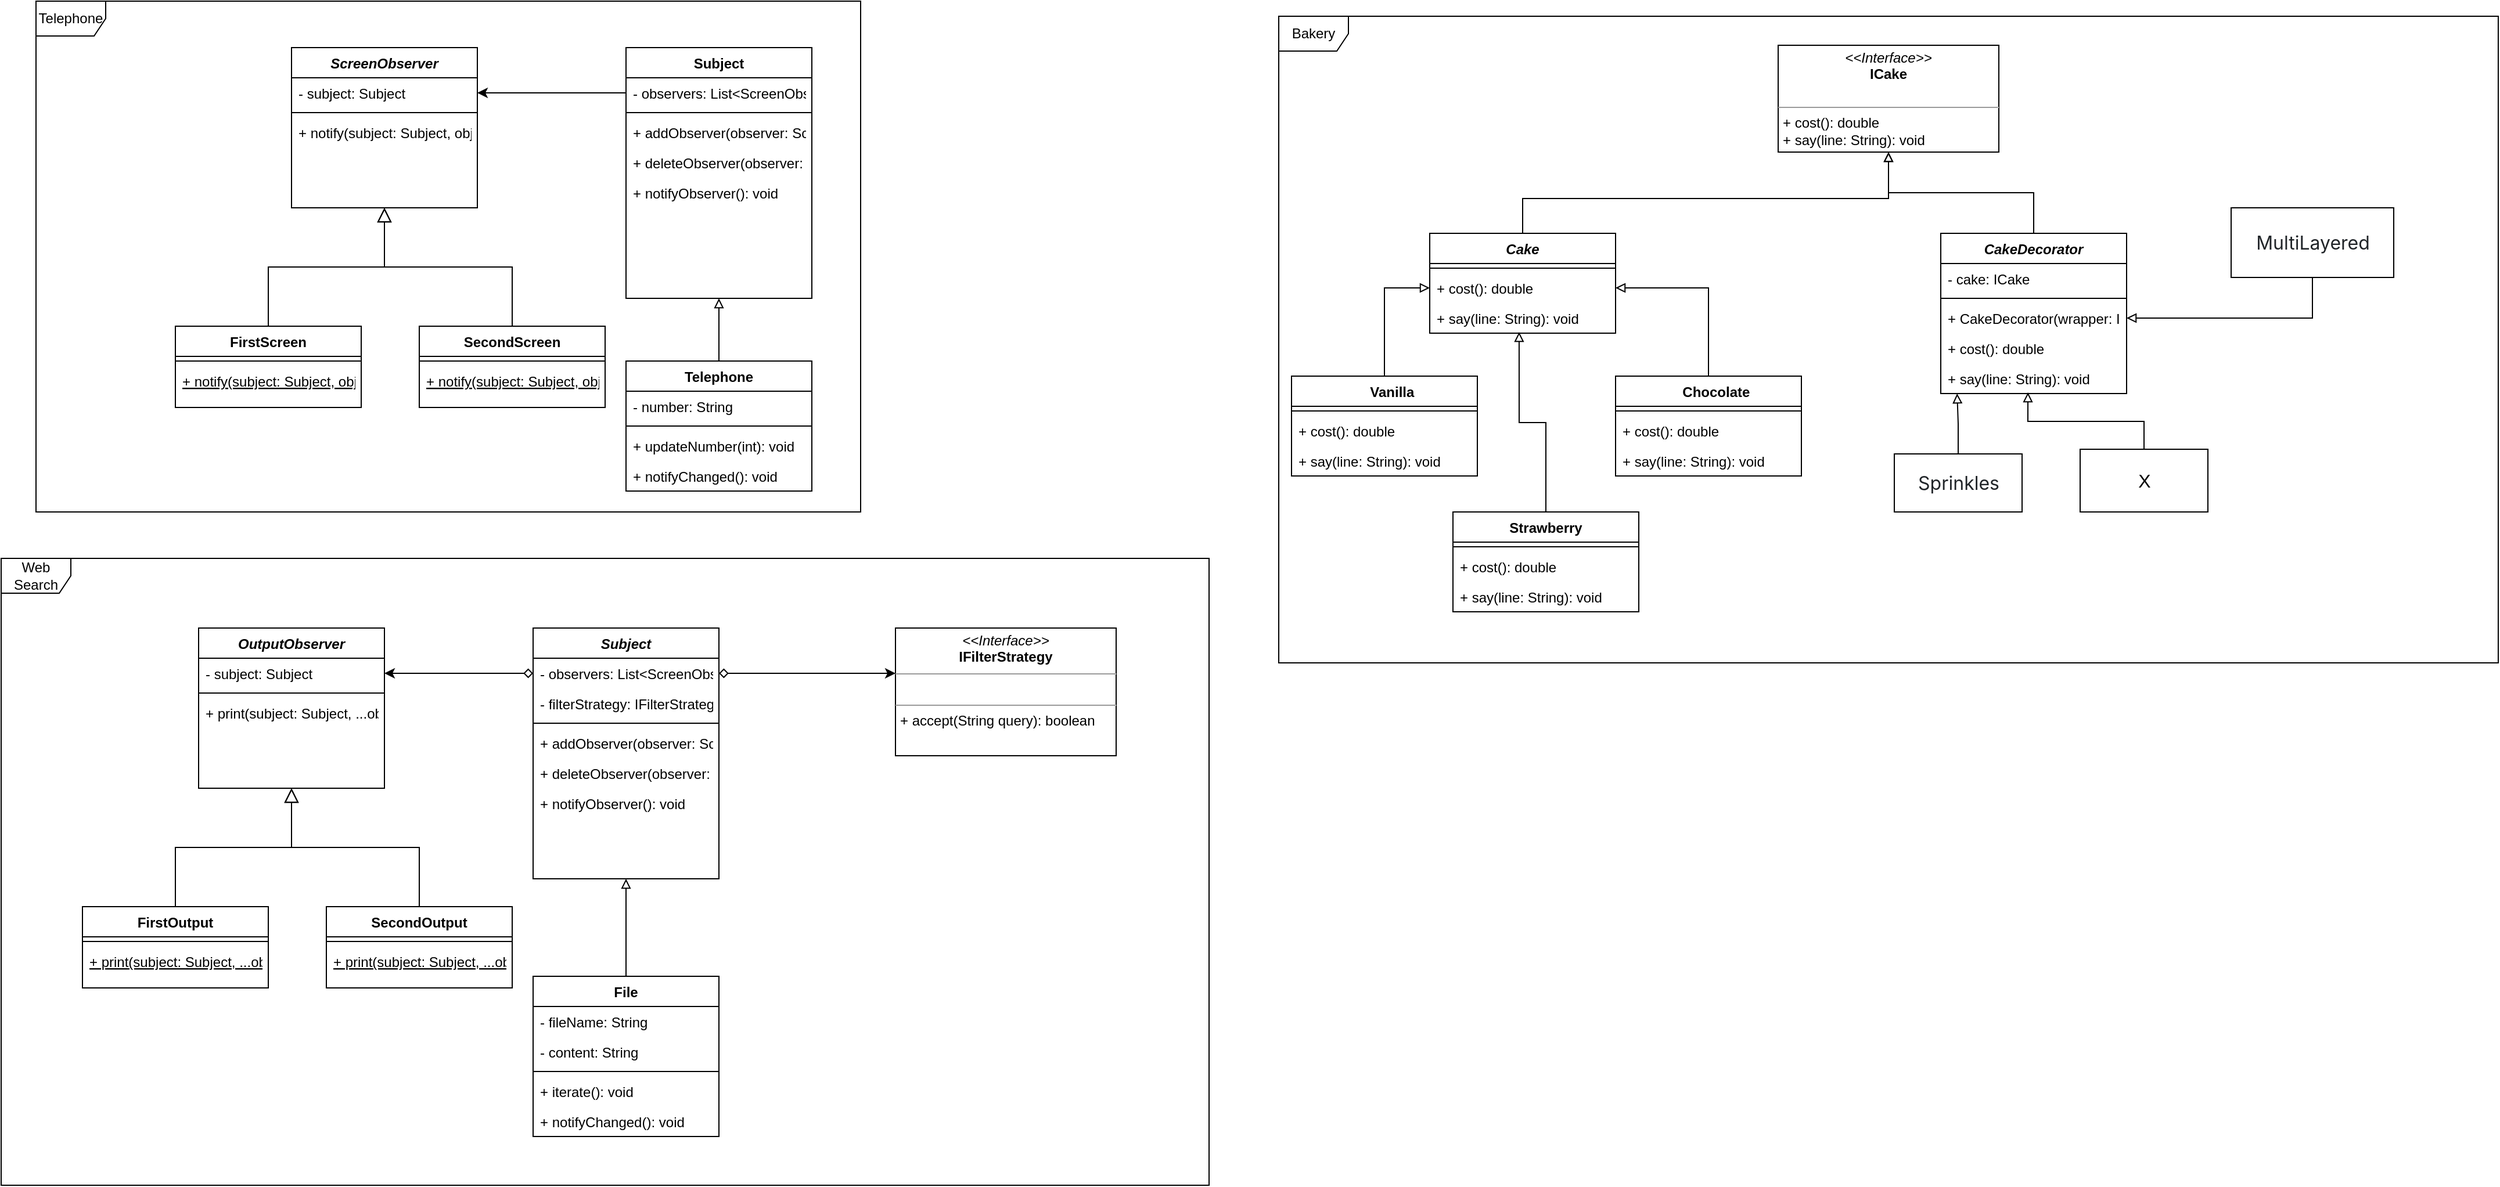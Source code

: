 <mxfile version="20.8.1" type="device"><diagram id="C5RBs43oDa-KdzZeNtuy" name="Page-1"><mxGraphModel dx="2261" dy="739" grid="1" gridSize="10" guides="1" tooltips="1" connect="1" arrows="1" fold="1" page="1" pageScale="1" pageWidth="827" pageHeight="1169" math="0" shadow="0"><root><mxCell id="WIyWlLk6GJQsqaUBKTNV-0"/><mxCell id="WIyWlLk6GJQsqaUBKTNV-1" parent="WIyWlLk6GJQsqaUBKTNV-0"/><mxCell id="zkfFHV4jXpPFQw0GAbJ--0" value="ScreenObserver" style="swimlane;fontStyle=3;align=center;verticalAlign=top;childLayout=stackLayout;horizontal=1;startSize=26;horizontalStack=0;resizeParent=1;resizeLast=0;collapsible=1;marginBottom=0;rounded=0;shadow=0;strokeWidth=1;" parent="WIyWlLk6GJQsqaUBKTNV-1" vertex="1"><mxGeometry x="220" y="120" width="160" height="138" as="geometry"><mxRectangle x="230" y="140" width="160" height="26" as="alternateBounds"/></mxGeometry></mxCell><mxCell id="zkfFHV4jXpPFQw0GAbJ--1" value="- subject: Subject" style="text;align=left;verticalAlign=top;spacingLeft=4;spacingRight=4;overflow=hidden;rotatable=0;points=[[0,0.5],[1,0.5]];portConstraint=eastwest;" parent="zkfFHV4jXpPFQw0GAbJ--0" vertex="1"><mxGeometry y="26" width="160" height="26" as="geometry"/></mxCell><mxCell id="zkfFHV4jXpPFQw0GAbJ--4" value="" style="line;html=1;strokeWidth=1;align=left;verticalAlign=middle;spacingTop=-1;spacingLeft=3;spacingRight=3;rotatable=0;labelPosition=right;points=[];portConstraint=eastwest;" parent="zkfFHV4jXpPFQw0GAbJ--0" vertex="1"><mxGeometry y="52" width="160" height="8" as="geometry"/></mxCell><mxCell id="zkfFHV4jXpPFQw0GAbJ--5" value="+ notify(subject: Subject, object Object): void" style="text;align=left;verticalAlign=top;spacingLeft=4;spacingRight=4;overflow=hidden;rotatable=0;points=[[0,0.5],[1,0.5]];portConstraint=eastwest;" parent="zkfFHV4jXpPFQw0GAbJ--0" vertex="1"><mxGeometry y="60" width="160" height="26" as="geometry"/></mxCell><mxCell id="zkfFHV4jXpPFQw0GAbJ--6" value="FirstScreen" style="swimlane;fontStyle=1;align=center;verticalAlign=top;childLayout=stackLayout;horizontal=1;startSize=26;horizontalStack=0;resizeParent=1;resizeLast=0;collapsible=1;marginBottom=0;rounded=0;shadow=0;strokeWidth=1;" parent="WIyWlLk6GJQsqaUBKTNV-1" vertex="1"><mxGeometry x="120" y="360" width="160" height="70" as="geometry"><mxRectangle x="130" y="380" width="160" height="26" as="alternateBounds"/></mxGeometry></mxCell><mxCell id="zkfFHV4jXpPFQw0GAbJ--9" value="" style="line;html=1;strokeWidth=1;align=left;verticalAlign=middle;spacingTop=-1;spacingLeft=3;spacingRight=3;rotatable=0;labelPosition=right;points=[];portConstraint=eastwest;" parent="zkfFHV4jXpPFQw0GAbJ--6" vertex="1"><mxGeometry y="26" width="160" height="8" as="geometry"/></mxCell><mxCell id="zkfFHV4jXpPFQw0GAbJ--10" value="+ notify(subject: Subject, object Object) : void" style="text;align=left;verticalAlign=top;spacingLeft=4;spacingRight=4;overflow=hidden;rotatable=0;points=[[0,0.5],[1,0.5]];portConstraint=eastwest;fontStyle=4" parent="zkfFHV4jXpPFQw0GAbJ--6" vertex="1"><mxGeometry y="34" width="160" height="26" as="geometry"/></mxCell><mxCell id="zkfFHV4jXpPFQw0GAbJ--12" value="" style="endArrow=block;endSize=10;endFill=0;shadow=0;strokeWidth=1;rounded=0;edgeStyle=elbowEdgeStyle;elbow=vertical;" parent="WIyWlLk6GJQsqaUBKTNV-1" source="zkfFHV4jXpPFQw0GAbJ--6" target="zkfFHV4jXpPFQw0GAbJ--0" edge="1"><mxGeometry width="160" relative="1" as="geometry"><mxPoint x="200" y="203" as="sourcePoint"/><mxPoint x="200" y="203" as="targetPoint"/></mxGeometry></mxCell><mxCell id="zkfFHV4jXpPFQw0GAbJ--13" value="SecondScreen" style="swimlane;fontStyle=1;align=center;verticalAlign=top;childLayout=stackLayout;horizontal=1;startSize=26;horizontalStack=0;resizeParent=1;resizeLast=0;collapsible=1;marginBottom=0;rounded=0;shadow=0;strokeWidth=1;" parent="WIyWlLk6GJQsqaUBKTNV-1" vertex="1"><mxGeometry x="330" y="360" width="160" height="70" as="geometry"><mxRectangle x="340" y="380" width="170" height="26" as="alternateBounds"/></mxGeometry></mxCell><mxCell id="zkfFHV4jXpPFQw0GAbJ--15" value="" style="line;html=1;strokeWidth=1;align=left;verticalAlign=middle;spacingTop=-1;spacingLeft=3;spacingRight=3;rotatable=0;labelPosition=right;points=[];portConstraint=eastwest;" parent="zkfFHV4jXpPFQw0GAbJ--13" vertex="1"><mxGeometry y="26" width="160" height="8" as="geometry"/></mxCell><mxCell id="MQJNGhrvMkwI2v2TMnUQ-4" value="+ notify(subject: Subject, object Object): void" style="text;align=left;verticalAlign=top;spacingLeft=4;spacingRight=4;overflow=hidden;rotatable=0;points=[[0,0.5],[1,0.5]];portConstraint=eastwest;fontStyle=4" parent="zkfFHV4jXpPFQw0GAbJ--13" vertex="1"><mxGeometry y="34" width="160" height="26" as="geometry"/></mxCell><mxCell id="zkfFHV4jXpPFQw0GAbJ--16" value="" style="endArrow=block;endSize=10;endFill=0;shadow=0;strokeWidth=1;rounded=0;edgeStyle=elbowEdgeStyle;elbow=vertical;" parent="WIyWlLk6GJQsqaUBKTNV-1" source="zkfFHV4jXpPFQw0GAbJ--13" target="zkfFHV4jXpPFQw0GAbJ--0" edge="1"><mxGeometry width="160" relative="1" as="geometry"><mxPoint x="210" y="373" as="sourcePoint"/><mxPoint x="310" y="271" as="targetPoint"/></mxGeometry></mxCell><mxCell id="zkfFHV4jXpPFQw0GAbJ--17" value="Subject" style="swimlane;fontStyle=1;align=center;verticalAlign=top;childLayout=stackLayout;horizontal=1;startSize=26;horizontalStack=0;resizeParent=1;resizeLast=0;collapsible=1;marginBottom=0;rounded=0;shadow=0;strokeWidth=1;" parent="WIyWlLk6GJQsqaUBKTNV-1" vertex="1"><mxGeometry x="508" y="120" width="160" height="216" as="geometry"><mxRectangle x="550" y="140" width="160" height="26" as="alternateBounds"/></mxGeometry></mxCell><mxCell id="zkfFHV4jXpPFQw0GAbJ--18" value="- observers: List&lt;ScreenObserver&gt;" style="text;align=left;verticalAlign=top;spacingLeft=4;spacingRight=4;overflow=hidden;rotatable=0;points=[[0,0.5],[1,0.5]];portConstraint=eastwest;" parent="zkfFHV4jXpPFQw0GAbJ--17" vertex="1"><mxGeometry y="26" width="160" height="26" as="geometry"/></mxCell><mxCell id="zkfFHV4jXpPFQw0GAbJ--23" value="" style="line;html=1;strokeWidth=1;align=left;verticalAlign=middle;spacingTop=-1;spacingLeft=3;spacingRight=3;rotatable=0;labelPosition=right;points=[];portConstraint=eastwest;" parent="zkfFHV4jXpPFQw0GAbJ--17" vertex="1"><mxGeometry y="52" width="160" height="8" as="geometry"/></mxCell><mxCell id="zkfFHV4jXpPFQw0GAbJ--24" value="+ addObserver(observer: ScreenObserver):  void" style="text;align=left;verticalAlign=top;spacingLeft=4;spacingRight=4;overflow=hidden;rotatable=0;points=[[0,0.5],[1,0.5]];portConstraint=eastwest;" parent="zkfFHV4jXpPFQw0GAbJ--17" vertex="1"><mxGeometry y="60" width="160" height="26" as="geometry"/></mxCell><mxCell id="zkfFHV4jXpPFQw0GAbJ--25" value="+ deleteObserver(observer: ScreenObserver):  void" style="text;align=left;verticalAlign=top;spacingLeft=4;spacingRight=4;overflow=hidden;rotatable=0;points=[[0,0.5],[1,0.5]];portConstraint=eastwest;" parent="zkfFHV4jXpPFQw0GAbJ--17" vertex="1"><mxGeometry y="86" width="160" height="26" as="geometry"/></mxCell><mxCell id="MQJNGhrvMkwI2v2TMnUQ-5" value="+ notifyObserver(): void" style="text;align=left;verticalAlign=top;spacingLeft=4;spacingRight=4;overflow=hidden;rotatable=0;points=[[0,0.5],[1,0.5]];portConstraint=eastwest;" parent="zkfFHV4jXpPFQw0GAbJ--17" vertex="1"><mxGeometry y="112" width="160" height="26" as="geometry"/></mxCell><mxCell id="MQJNGhrvMkwI2v2TMnUQ-7" style="edgeStyle=orthogonalEdgeStyle;rounded=0;orthogonalLoop=1;jettySize=auto;html=1;entryX=1;entryY=0.5;entryDx=0;entryDy=0;" parent="WIyWlLk6GJQsqaUBKTNV-1" source="zkfFHV4jXpPFQw0GAbJ--18" target="zkfFHV4jXpPFQw0GAbJ--1" edge="1"><mxGeometry relative="1" as="geometry"/></mxCell><mxCell id="MQJNGhrvMkwI2v2TMnUQ-145" style="edgeStyle=orthogonalEdgeStyle;rounded=0;orthogonalLoop=1;jettySize=auto;html=1;entryX=0.5;entryY=1;entryDx=0;entryDy=0;endArrow=block;endFill=0;" parent="WIyWlLk6GJQsqaUBKTNV-1" source="MQJNGhrvMkwI2v2TMnUQ-27" target="zkfFHV4jXpPFQw0GAbJ--17" edge="1"><mxGeometry relative="1" as="geometry"/></mxCell><mxCell id="MQJNGhrvMkwI2v2TMnUQ-27" value="Telephone" style="swimlane;fontStyle=1;align=center;verticalAlign=top;childLayout=stackLayout;horizontal=1;startSize=26;horizontalStack=0;resizeParent=1;resizeParentMax=0;resizeLast=0;collapsible=1;marginBottom=0;" parent="WIyWlLk6GJQsqaUBKTNV-1" vertex="1"><mxGeometry x="508" y="390" width="160" height="112" as="geometry"/></mxCell><mxCell id="MQJNGhrvMkwI2v2TMnUQ-28" value="- number: String" style="text;strokeColor=none;fillColor=none;align=left;verticalAlign=top;spacingLeft=4;spacingRight=4;overflow=hidden;rotatable=0;points=[[0,0.5],[1,0.5]];portConstraint=eastwest;" parent="MQJNGhrvMkwI2v2TMnUQ-27" vertex="1"><mxGeometry y="26" width="160" height="26" as="geometry"/></mxCell><mxCell id="MQJNGhrvMkwI2v2TMnUQ-29" value="" style="line;strokeWidth=1;fillColor=none;align=left;verticalAlign=middle;spacingTop=-1;spacingLeft=3;spacingRight=3;rotatable=0;labelPosition=right;points=[];portConstraint=eastwest;strokeColor=inherit;" parent="MQJNGhrvMkwI2v2TMnUQ-27" vertex="1"><mxGeometry y="52" width="160" height="8" as="geometry"/></mxCell><mxCell id="MQJNGhrvMkwI2v2TMnUQ-30" value="+ updateNumber(int): void" style="text;strokeColor=none;fillColor=none;align=left;verticalAlign=top;spacingLeft=4;spacingRight=4;overflow=hidden;rotatable=0;points=[[0,0.5],[1,0.5]];portConstraint=eastwest;" parent="MQJNGhrvMkwI2v2TMnUQ-27" vertex="1"><mxGeometry y="60" width="160" height="26" as="geometry"/></mxCell><mxCell id="MQJNGhrvMkwI2v2TMnUQ-31" value="+ notifyChanged(): void" style="text;strokeColor=none;fillColor=none;align=left;verticalAlign=top;spacingLeft=4;spacingRight=4;overflow=hidden;rotatable=0;points=[[0,0.5],[1,0.5]];portConstraint=eastwest;" parent="MQJNGhrvMkwI2v2TMnUQ-27" vertex="1"><mxGeometry y="86" width="160" height="26" as="geometry"/></mxCell><mxCell id="MQJNGhrvMkwI2v2TMnUQ-33" value="Telephone" style="shape=umlFrame;whiteSpace=wrap;html=1;" parent="WIyWlLk6GJQsqaUBKTNV-1" vertex="1"><mxGeometry y="80" width="710" height="440" as="geometry"/></mxCell><mxCell id="MQJNGhrvMkwI2v2TMnUQ-34" value="Web Search" style="shape=umlFrame;whiteSpace=wrap;html=1;" parent="WIyWlLk6GJQsqaUBKTNV-1" vertex="1"><mxGeometry x="-30" y="560" width="1040" height="540" as="geometry"/></mxCell><mxCell id="MQJNGhrvMkwI2v2TMnUQ-35" value="&lt;p style=&quot;margin:0px;margin-top:4px;text-align:center;&quot;&gt;&lt;i&gt;&amp;lt;&amp;lt;Interface&amp;gt;&amp;gt;&lt;/i&gt;&lt;br&gt;&lt;b&gt;IFilterStrategy&lt;/b&gt;&lt;/p&gt;&lt;hr size=&quot;1&quot;&gt;&lt;p style=&quot;margin:0px;margin-left:4px;&quot;&gt;&lt;br&gt;&lt;/p&gt;&lt;hr size=&quot;1&quot;&gt;&lt;p style=&quot;margin:0px;margin-left:4px;&quot;&gt;+ accept(String query): boolean&lt;br&gt;&lt;/p&gt;" style="verticalAlign=top;align=left;overflow=fill;fontSize=12;fontFamily=Helvetica;html=1;" parent="WIyWlLk6GJQsqaUBKTNV-1" vertex="1"><mxGeometry x="740" y="620" width="190" height="110" as="geometry"/></mxCell><mxCell id="MQJNGhrvMkwI2v2TMnUQ-121" value="OutputObserver" style="swimlane;fontStyle=3;align=center;verticalAlign=top;childLayout=stackLayout;horizontal=1;startSize=26;horizontalStack=0;resizeParent=1;resizeLast=0;collapsible=1;marginBottom=0;rounded=0;shadow=0;strokeWidth=1;" parent="WIyWlLk6GJQsqaUBKTNV-1" vertex="1"><mxGeometry x="140" y="620" width="160" height="138" as="geometry"><mxRectangle x="230" y="140" width="160" height="26" as="alternateBounds"/></mxGeometry></mxCell><mxCell id="MQJNGhrvMkwI2v2TMnUQ-122" value="- subject: Subject" style="text;align=left;verticalAlign=top;spacingLeft=4;spacingRight=4;overflow=hidden;rotatable=0;points=[[0,0.5],[1,0.5]];portConstraint=eastwest;" parent="MQJNGhrvMkwI2v2TMnUQ-121" vertex="1"><mxGeometry y="26" width="160" height="26" as="geometry"/></mxCell><mxCell id="MQJNGhrvMkwI2v2TMnUQ-123" value="" style="line;html=1;strokeWidth=1;align=left;verticalAlign=middle;spacingTop=-1;spacingLeft=3;spacingRight=3;rotatable=0;labelPosition=right;points=[];portConstraint=eastwest;" parent="MQJNGhrvMkwI2v2TMnUQ-121" vertex="1"><mxGeometry y="52" width="160" height="8" as="geometry"/></mxCell><mxCell id="MQJNGhrvMkwI2v2TMnUQ-124" value="+ print(subject: Subject, ...objects Object): void" style="text;align=left;verticalAlign=top;spacingLeft=4;spacingRight=4;overflow=hidden;rotatable=0;points=[[0,0.5],[1,0.5]];portConstraint=eastwest;" parent="MQJNGhrvMkwI2v2TMnUQ-121" vertex="1"><mxGeometry y="60" width="160" height="26" as="geometry"/></mxCell><mxCell id="MQJNGhrvMkwI2v2TMnUQ-125" value="FirstOutput" style="swimlane;fontStyle=1;align=center;verticalAlign=top;childLayout=stackLayout;horizontal=1;startSize=26;horizontalStack=0;resizeParent=1;resizeLast=0;collapsible=1;marginBottom=0;rounded=0;shadow=0;strokeWidth=1;" parent="WIyWlLk6GJQsqaUBKTNV-1" vertex="1"><mxGeometry x="40" y="860" width="160" height="70" as="geometry"><mxRectangle x="130" y="380" width="160" height="26" as="alternateBounds"/></mxGeometry></mxCell><mxCell id="MQJNGhrvMkwI2v2TMnUQ-126" value="" style="line;html=1;strokeWidth=1;align=left;verticalAlign=middle;spacingTop=-1;spacingLeft=3;spacingRight=3;rotatable=0;labelPosition=right;points=[];portConstraint=eastwest;" parent="MQJNGhrvMkwI2v2TMnUQ-125" vertex="1"><mxGeometry y="26" width="160" height="8" as="geometry"/></mxCell><mxCell id="MQJNGhrvMkwI2v2TMnUQ-127" value="+ print(subject: Subject, ...objects Object) : void" style="text;align=left;verticalAlign=top;spacingLeft=4;spacingRight=4;overflow=hidden;rotatable=0;points=[[0,0.5],[1,0.5]];portConstraint=eastwest;fontStyle=4" parent="MQJNGhrvMkwI2v2TMnUQ-125" vertex="1"><mxGeometry y="34" width="160" height="26" as="geometry"/></mxCell><mxCell id="MQJNGhrvMkwI2v2TMnUQ-128" value="" style="endArrow=block;endSize=10;endFill=0;shadow=0;strokeWidth=1;rounded=0;edgeStyle=elbowEdgeStyle;elbow=vertical;" parent="WIyWlLk6GJQsqaUBKTNV-1" source="MQJNGhrvMkwI2v2TMnUQ-125" target="MQJNGhrvMkwI2v2TMnUQ-121" edge="1"><mxGeometry width="160" relative="1" as="geometry"><mxPoint x="120" y="703" as="sourcePoint"/><mxPoint x="120" y="703" as="targetPoint"/></mxGeometry></mxCell><mxCell id="MQJNGhrvMkwI2v2TMnUQ-129" value="SecondOutput" style="swimlane;fontStyle=1;align=center;verticalAlign=top;childLayout=stackLayout;horizontal=1;startSize=26;horizontalStack=0;resizeParent=1;resizeLast=0;collapsible=1;marginBottom=0;rounded=0;shadow=0;strokeWidth=1;" parent="WIyWlLk6GJQsqaUBKTNV-1" vertex="1"><mxGeometry x="250" y="860" width="160" height="70" as="geometry"><mxRectangle x="340" y="380" width="170" height="26" as="alternateBounds"/></mxGeometry></mxCell><mxCell id="MQJNGhrvMkwI2v2TMnUQ-130" value="" style="line;html=1;strokeWidth=1;align=left;verticalAlign=middle;spacingTop=-1;spacingLeft=3;spacingRight=3;rotatable=0;labelPosition=right;points=[];portConstraint=eastwest;" parent="MQJNGhrvMkwI2v2TMnUQ-129" vertex="1"><mxGeometry y="26" width="160" height="8" as="geometry"/></mxCell><mxCell id="MQJNGhrvMkwI2v2TMnUQ-131" value="+ print(subject: Subject, ...objects Object): void" style="text;align=left;verticalAlign=top;spacingLeft=4;spacingRight=4;overflow=hidden;rotatable=0;points=[[0,0.5],[1,0.5]];portConstraint=eastwest;fontStyle=4" parent="MQJNGhrvMkwI2v2TMnUQ-129" vertex="1"><mxGeometry y="34" width="160" height="26" as="geometry"/></mxCell><mxCell id="MQJNGhrvMkwI2v2TMnUQ-132" value="" style="endArrow=block;endSize=10;endFill=0;shadow=0;strokeWidth=1;rounded=0;edgeStyle=elbowEdgeStyle;elbow=vertical;" parent="WIyWlLk6GJQsqaUBKTNV-1" source="MQJNGhrvMkwI2v2TMnUQ-129" target="MQJNGhrvMkwI2v2TMnUQ-121" edge="1"><mxGeometry width="160" relative="1" as="geometry"><mxPoint x="130" y="873" as="sourcePoint"/><mxPoint x="230" y="771" as="targetPoint"/></mxGeometry></mxCell><mxCell id="MQJNGhrvMkwI2v2TMnUQ-133" value="Subject" style="swimlane;fontStyle=3;align=center;verticalAlign=top;childLayout=stackLayout;horizontal=1;startSize=26;horizontalStack=0;resizeParent=1;resizeLast=0;collapsible=1;marginBottom=0;rounded=0;shadow=0;strokeWidth=1;" parent="WIyWlLk6GJQsqaUBKTNV-1" vertex="1"><mxGeometry x="428" y="620" width="160" height="216" as="geometry"><mxRectangle x="550" y="140" width="160" height="26" as="alternateBounds"/></mxGeometry></mxCell><mxCell id="MQJNGhrvMkwI2v2TMnUQ-134" value="- observers: List&lt;ScreenObserver&gt;" style="text;align=left;verticalAlign=top;spacingLeft=4;spacingRight=4;overflow=hidden;rotatable=0;points=[[0,0.5],[1,0.5]];portConstraint=eastwest;" parent="MQJNGhrvMkwI2v2TMnUQ-133" vertex="1"><mxGeometry y="26" width="160" height="26" as="geometry"/></mxCell><mxCell id="KpcyAs9NtwLlJPazk8lE-0" value="- filterStrategy: IFilterStrategy" style="text;align=left;verticalAlign=top;spacingLeft=4;spacingRight=4;overflow=hidden;rotatable=0;points=[[0,0.5],[1,0.5]];portConstraint=eastwest;" vertex="1" parent="MQJNGhrvMkwI2v2TMnUQ-133"><mxGeometry y="52" width="160" height="26" as="geometry"/></mxCell><mxCell id="MQJNGhrvMkwI2v2TMnUQ-135" value="" style="line;html=1;strokeWidth=1;align=left;verticalAlign=middle;spacingTop=-1;spacingLeft=3;spacingRight=3;rotatable=0;labelPosition=right;points=[];portConstraint=eastwest;" parent="MQJNGhrvMkwI2v2TMnUQ-133" vertex="1"><mxGeometry y="78" width="160" height="8" as="geometry"/></mxCell><mxCell id="MQJNGhrvMkwI2v2TMnUQ-136" value="+ addObserver(observer: ScreenObserver):  void" style="text;align=left;verticalAlign=top;spacingLeft=4;spacingRight=4;overflow=hidden;rotatable=0;points=[[0,0.5],[1,0.5]];portConstraint=eastwest;" parent="MQJNGhrvMkwI2v2TMnUQ-133" vertex="1"><mxGeometry y="86" width="160" height="26" as="geometry"/></mxCell><mxCell id="MQJNGhrvMkwI2v2TMnUQ-137" value="+ deleteObserver(observer: ScreenObserver):  void" style="text;align=left;verticalAlign=top;spacingLeft=4;spacingRight=4;overflow=hidden;rotatable=0;points=[[0,0.5],[1,0.5]];portConstraint=eastwest;" parent="MQJNGhrvMkwI2v2TMnUQ-133" vertex="1"><mxGeometry y="112" width="160" height="26" as="geometry"/></mxCell><mxCell id="MQJNGhrvMkwI2v2TMnUQ-138" value="+ notifyObserver(): void" style="text;align=left;verticalAlign=top;spacingLeft=4;spacingRight=4;overflow=hidden;rotatable=0;points=[[0,0.5],[1,0.5]];portConstraint=eastwest;" parent="MQJNGhrvMkwI2v2TMnUQ-133" vertex="1"><mxGeometry y="138" width="160" height="26" as="geometry"/></mxCell><mxCell id="MQJNGhrvMkwI2v2TMnUQ-139" style="edgeStyle=orthogonalEdgeStyle;rounded=0;orthogonalLoop=1;jettySize=auto;html=1;entryX=1;entryY=0.5;entryDx=0;entryDy=0;startArrow=diamond;startFill=0;" parent="WIyWlLk6GJQsqaUBKTNV-1" source="MQJNGhrvMkwI2v2TMnUQ-134" target="MQJNGhrvMkwI2v2TMnUQ-122" edge="1"><mxGeometry relative="1" as="geometry"/></mxCell><mxCell id="MQJNGhrvMkwI2v2TMnUQ-147" style="edgeStyle=orthogonalEdgeStyle;rounded=0;orthogonalLoop=1;jettySize=auto;html=1;entryX=0.5;entryY=1;entryDx=0;entryDy=0;endArrow=block;endFill=0;" parent="WIyWlLk6GJQsqaUBKTNV-1" source="MQJNGhrvMkwI2v2TMnUQ-140" target="MQJNGhrvMkwI2v2TMnUQ-133" edge="1"><mxGeometry relative="1" as="geometry"/></mxCell><mxCell id="MQJNGhrvMkwI2v2TMnUQ-140" value="File" style="swimlane;fontStyle=1;align=center;verticalAlign=top;childLayout=stackLayout;horizontal=1;startSize=26;horizontalStack=0;resizeParent=1;resizeParentMax=0;resizeLast=0;collapsible=1;marginBottom=0;" parent="WIyWlLk6GJQsqaUBKTNV-1" vertex="1"><mxGeometry x="428" y="920" width="160" height="138" as="geometry"/></mxCell><mxCell id="MQJNGhrvMkwI2v2TMnUQ-141" value="- fileName: String&#10;" style="text;strokeColor=none;fillColor=none;align=left;verticalAlign=top;spacingLeft=4;spacingRight=4;overflow=hidden;rotatable=0;points=[[0,0.5],[1,0.5]];portConstraint=eastwest;" parent="MQJNGhrvMkwI2v2TMnUQ-140" vertex="1"><mxGeometry y="26" width="160" height="26" as="geometry"/></mxCell><mxCell id="MQJNGhrvMkwI2v2TMnUQ-148" value="- content: String&#10;" style="text;strokeColor=none;fillColor=none;align=left;verticalAlign=top;spacingLeft=4;spacingRight=4;overflow=hidden;rotatable=0;points=[[0,0.5],[1,0.5]];portConstraint=eastwest;" parent="MQJNGhrvMkwI2v2TMnUQ-140" vertex="1"><mxGeometry y="52" width="160" height="26" as="geometry"/></mxCell><mxCell id="MQJNGhrvMkwI2v2TMnUQ-142" value="" style="line;strokeWidth=1;fillColor=none;align=left;verticalAlign=middle;spacingTop=-1;spacingLeft=3;spacingRight=3;rotatable=0;labelPosition=right;points=[];portConstraint=eastwest;strokeColor=inherit;" parent="MQJNGhrvMkwI2v2TMnUQ-140" vertex="1"><mxGeometry y="78" width="160" height="8" as="geometry"/></mxCell><mxCell id="MQJNGhrvMkwI2v2TMnUQ-143" value="+ iterate(): void" style="text;strokeColor=none;fillColor=none;align=left;verticalAlign=top;spacingLeft=4;spacingRight=4;overflow=hidden;rotatable=0;points=[[0,0.5],[1,0.5]];portConstraint=eastwest;" parent="MQJNGhrvMkwI2v2TMnUQ-140" vertex="1"><mxGeometry y="86" width="160" height="26" as="geometry"/></mxCell><mxCell id="MQJNGhrvMkwI2v2TMnUQ-144" value="+ notifyChanged(): void" style="text;strokeColor=none;fillColor=none;align=left;verticalAlign=top;spacingLeft=4;spacingRight=4;overflow=hidden;rotatable=0;points=[[0,0.5],[1,0.5]];portConstraint=eastwest;" parent="MQJNGhrvMkwI2v2TMnUQ-140" vertex="1"><mxGeometry y="112" width="160" height="26" as="geometry"/></mxCell><mxCell id="KpcyAs9NtwLlJPazk8lE-4" style="edgeStyle=orthogonalEdgeStyle;rounded=0;orthogonalLoop=1;jettySize=auto;html=1;entryX=0;entryY=0.355;entryDx=0;entryDy=0;entryPerimeter=0;startArrow=diamond;startFill=0;" edge="1" parent="WIyWlLk6GJQsqaUBKTNV-1" source="MQJNGhrvMkwI2v2TMnUQ-134" target="MQJNGhrvMkwI2v2TMnUQ-35"><mxGeometry relative="1" as="geometry"/></mxCell><mxCell id="KpcyAs9NtwLlJPazk8lE-5" value="Bakery" style="shape=umlFrame;whiteSpace=wrap;html=1;" vertex="1" parent="WIyWlLk6GJQsqaUBKTNV-1"><mxGeometry x="1070" y="93" width="1050" height="557" as="geometry"/></mxCell><mxCell id="KpcyAs9NtwLlJPazk8lE-6" value="&lt;p style=&quot;margin:0px;margin-top:4px;text-align:center;&quot;&gt;&lt;i&gt;&amp;lt;&amp;lt;Interface&amp;gt;&amp;gt;&lt;/i&gt;&lt;br&gt;&lt;b&gt;ICake&lt;/b&gt;&lt;/p&gt;&lt;p style=&quot;margin:0px;margin-left:4px;&quot;&gt;&lt;br&gt;&lt;/p&gt;&lt;hr size=&quot;1&quot;&gt;&lt;p style=&quot;margin:0px;margin-left:4px;&quot;&gt;+ cost(): double&lt;br&gt;&lt;/p&gt;&lt;p style=&quot;margin:0px;margin-left:4px;&quot;&gt;+ say(line: String): void&lt;/p&gt;" style="verticalAlign=top;align=left;overflow=fill;fontSize=12;fontFamily=Helvetica;html=1;" vertex="1" parent="WIyWlLk6GJQsqaUBKTNV-1"><mxGeometry x="1500" y="118" width="190" height="92" as="geometry"/></mxCell><mxCell id="KpcyAs9NtwLlJPazk8lE-69" style="edgeStyle=orthogonalEdgeStyle;rounded=0;orthogonalLoop=1;jettySize=auto;html=1;entryX=1;entryY=0.5;entryDx=0;entryDy=0;fontSize=16;startArrow=none;startFill=0;endArrow=block;endFill=0;" edge="1" parent="WIyWlLk6GJQsqaUBKTNV-1" source="KpcyAs9NtwLlJPazk8lE-7" target="KpcyAs9NtwLlJPazk8lE-53"><mxGeometry relative="1" as="geometry"/></mxCell><mxCell id="KpcyAs9NtwLlJPazk8lE-7" value="    Chocolate" style="swimlane;fontStyle=1;align=center;verticalAlign=top;childLayout=stackLayout;horizontal=1;startSize=26;horizontalStack=0;resizeParent=1;resizeParentMax=0;resizeLast=0;collapsible=1;marginBottom=0;" vertex="1" parent="WIyWlLk6GJQsqaUBKTNV-1"><mxGeometry x="1360" y="403" width="160" height="86" as="geometry"/></mxCell><mxCell id="KpcyAs9NtwLlJPazk8lE-9" value="" style="line;strokeWidth=1;fillColor=none;align=left;verticalAlign=middle;spacingTop=-1;spacingLeft=3;spacingRight=3;rotatable=0;labelPosition=right;points=[];portConstraint=eastwest;strokeColor=inherit;" vertex="1" parent="KpcyAs9NtwLlJPazk8lE-7"><mxGeometry y="26" width="160" height="8" as="geometry"/></mxCell><mxCell id="KpcyAs9NtwLlJPazk8lE-10" value="+ cost(): double" style="text;strokeColor=none;fillColor=none;align=left;verticalAlign=top;spacingLeft=4;spacingRight=4;overflow=hidden;rotatable=0;points=[[0,0.5],[1,0.5]];portConstraint=eastwest;" vertex="1" parent="KpcyAs9NtwLlJPazk8lE-7"><mxGeometry y="34" width="160" height="26" as="geometry"/></mxCell><mxCell id="KpcyAs9NtwLlJPazk8lE-30" value="+ say(line: String): void" style="text;strokeColor=none;fillColor=none;align=left;verticalAlign=top;spacingLeft=4;spacingRight=4;overflow=hidden;rotatable=0;points=[[0,0.5],[1,0.5]];portConstraint=eastwest;" vertex="1" parent="KpcyAs9NtwLlJPazk8lE-7"><mxGeometry y="60" width="160" height="26" as="geometry"/></mxCell><mxCell id="KpcyAs9NtwLlJPazk8lE-21" style="edgeStyle=orthogonalEdgeStyle;rounded=0;orthogonalLoop=1;jettySize=auto;html=1;exitX=0.5;exitY=0;exitDx=0;exitDy=0;startArrow=none;startFill=0;endArrow=block;endFill=0;" edge="1" parent="WIyWlLk6GJQsqaUBKTNV-1" source="KpcyAs9NtwLlJPazk8lE-11" target="KpcyAs9NtwLlJPazk8lE-6"><mxGeometry relative="1" as="geometry"/></mxCell><mxCell id="KpcyAs9NtwLlJPazk8lE-11" value="CakeDecorator" style="swimlane;fontStyle=3;align=center;verticalAlign=top;childLayout=stackLayout;horizontal=1;startSize=26;horizontalStack=0;resizeParent=1;resizeParentMax=0;resizeLast=0;collapsible=1;marginBottom=0;" vertex="1" parent="WIyWlLk6GJQsqaUBKTNV-1"><mxGeometry x="1640" y="280" width="160" height="138" as="geometry"/></mxCell><mxCell id="KpcyAs9NtwLlJPazk8lE-12" value="- cake: ICake" style="text;strokeColor=none;fillColor=none;align=left;verticalAlign=top;spacingLeft=4;spacingRight=4;overflow=hidden;rotatable=0;points=[[0,0.5],[1,0.5]];portConstraint=eastwest;" vertex="1" parent="KpcyAs9NtwLlJPazk8lE-11"><mxGeometry y="26" width="160" height="26" as="geometry"/></mxCell><mxCell id="KpcyAs9NtwLlJPazk8lE-13" value="" style="line;strokeWidth=1;fillColor=none;align=left;verticalAlign=middle;spacingTop=-1;spacingLeft=3;spacingRight=3;rotatable=0;labelPosition=right;points=[];portConstraint=eastwest;strokeColor=inherit;" vertex="1" parent="KpcyAs9NtwLlJPazk8lE-11"><mxGeometry y="52" width="160" height="8" as="geometry"/></mxCell><mxCell id="KpcyAs9NtwLlJPazk8lE-14" value="+ CakeDecorator(wrapper: ICake)" style="text;strokeColor=none;fillColor=none;align=left;verticalAlign=top;spacingLeft=4;spacingRight=4;overflow=hidden;rotatable=0;points=[[0,0.5],[1,0.5]];portConstraint=eastwest;" vertex="1" parent="KpcyAs9NtwLlJPazk8lE-11"><mxGeometry y="60" width="160" height="26" as="geometry"/></mxCell><mxCell id="KpcyAs9NtwLlJPazk8lE-15" value="+ cost(): double" style="text;strokeColor=none;fillColor=none;align=left;verticalAlign=top;spacingLeft=4;spacingRight=4;overflow=hidden;rotatable=0;points=[[0,0.5],[1,0.5]];portConstraint=eastwest;" vertex="1" parent="KpcyAs9NtwLlJPazk8lE-11"><mxGeometry y="86" width="160" height="26" as="geometry"/></mxCell><mxCell id="KpcyAs9NtwLlJPazk8lE-29" value="+ say(line: String): void" style="text;strokeColor=none;fillColor=none;align=left;verticalAlign=top;spacingLeft=4;spacingRight=4;overflow=hidden;rotatable=0;points=[[0,0.5],[1,0.5]];portConstraint=eastwest;" vertex="1" parent="KpcyAs9NtwLlJPazk8lE-11"><mxGeometry y="112" width="160" height="26" as="geometry"/></mxCell><mxCell id="KpcyAs9NtwLlJPazk8lE-76" style="edgeStyle=orthogonalEdgeStyle;rounded=0;orthogonalLoop=1;jettySize=auto;html=1;fontSize=16;startArrow=none;startFill=0;endArrow=block;endFill=0;" edge="1" parent="WIyWlLk6GJQsqaUBKTNV-1" source="KpcyAs9NtwLlJPazk8lE-22" target="KpcyAs9NtwLlJPazk8lE-14"><mxGeometry relative="1" as="geometry"/></mxCell><mxCell id="KpcyAs9NtwLlJPazk8lE-22" value="&lt;span style=&quot;color: rgb(33, 37, 41); font-family: -apple-system, BlinkMacSystemFont, &amp;quot;Segoe UI&amp;quot;, Roboto, &amp;quot;Helvetica Neue&amp;quot;, Arial, &amp;quot;Noto Sans&amp;quot;, &amp;quot;Liberation Sans&amp;quot;, sans-serif, &amp;quot;Apple Color Emoji&amp;quot;, &amp;quot;Segoe UI Emoji&amp;quot;, &amp;quot;Segoe UI Symbol&amp;quot;, &amp;quot;Noto Color Emoji&amp;quot;; font-size: 16px; text-align: left; background-color: rgb(255, 255, 255);&quot;&gt;MultiLayered&lt;/span&gt;" style="html=1;" vertex="1" parent="WIyWlLk6GJQsqaUBKTNV-1"><mxGeometry x="1890" y="258" width="140" height="60" as="geometry"/></mxCell><mxCell id="KpcyAs9NtwLlJPazk8lE-33" style="edgeStyle=orthogonalEdgeStyle;rounded=0;orthogonalLoop=1;jettySize=auto;html=1;entryX=0.088;entryY=1;entryDx=0;entryDy=0;entryPerimeter=0;fontSize=16;startArrow=none;startFill=0;endArrow=block;endFill=0;" edge="1" parent="WIyWlLk6GJQsqaUBKTNV-1" source="KpcyAs9NtwLlJPazk8lE-23" target="KpcyAs9NtwLlJPazk8lE-29"><mxGeometry relative="1" as="geometry"/></mxCell><mxCell id="KpcyAs9NtwLlJPazk8lE-23" value="&lt;span style=&quot;color: rgb(33, 37, 41); font-family: -apple-system, BlinkMacSystemFont, &amp;quot;Segoe UI&amp;quot;, Roboto, &amp;quot;Helvetica Neue&amp;quot;, Arial, &amp;quot;Noto Sans&amp;quot;, &amp;quot;Liberation Sans&amp;quot;, sans-serif, &amp;quot;Apple Color Emoji&amp;quot;, &amp;quot;Segoe UI Emoji&amp;quot;, &amp;quot;Segoe UI Symbol&amp;quot;, &amp;quot;Noto Color Emoji&amp;quot;; font-size: 16px; text-align: left; background-color: rgb(255, 255, 255);&quot;&gt;Sprinkles&lt;/span&gt;" style="html=1;" vertex="1" parent="WIyWlLk6GJQsqaUBKTNV-1"><mxGeometry x="1600" y="470" width="110" height="50" as="geometry"/></mxCell><mxCell id="KpcyAs9NtwLlJPazk8lE-48" style="edgeStyle=orthogonalEdgeStyle;rounded=0;orthogonalLoop=1;jettySize=auto;html=1;entryX=0.469;entryY=0.962;entryDx=0;entryDy=0;entryPerimeter=0;fontSize=16;startArrow=none;startFill=0;endArrow=block;endFill=0;" edge="1" parent="WIyWlLk6GJQsqaUBKTNV-1" source="KpcyAs9NtwLlJPazk8lE-26" target="KpcyAs9NtwLlJPazk8lE-29"><mxGeometry relative="1" as="geometry"/></mxCell><mxCell id="KpcyAs9NtwLlJPazk8lE-26" value="&lt;span style=&quot;font-size: 16px;&quot;&gt;X&lt;/span&gt;" style="html=1;" vertex="1" parent="WIyWlLk6GJQsqaUBKTNV-1"><mxGeometry x="1760" y="466" width="110" height="54" as="geometry"/></mxCell><mxCell id="KpcyAs9NtwLlJPazk8lE-68" style="edgeStyle=orthogonalEdgeStyle;rounded=0;orthogonalLoop=1;jettySize=auto;html=1;entryX=0;entryY=0.5;entryDx=0;entryDy=0;fontSize=16;startArrow=none;startFill=0;endArrow=block;endFill=0;" edge="1" parent="WIyWlLk6GJQsqaUBKTNV-1" source="KpcyAs9NtwLlJPazk8lE-38" target="KpcyAs9NtwLlJPazk8lE-53"><mxGeometry relative="1" as="geometry"/></mxCell><mxCell id="KpcyAs9NtwLlJPazk8lE-38" value="    Vanilla" style="swimlane;fontStyle=1;align=center;verticalAlign=top;childLayout=stackLayout;horizontal=1;startSize=26;horizontalStack=0;resizeParent=1;resizeParentMax=0;resizeLast=0;collapsible=1;marginBottom=0;" vertex="1" parent="WIyWlLk6GJQsqaUBKTNV-1"><mxGeometry x="1081" y="403" width="160" height="86" as="geometry"/></mxCell><mxCell id="KpcyAs9NtwLlJPazk8lE-39" value="" style="line;strokeWidth=1;fillColor=none;align=left;verticalAlign=middle;spacingTop=-1;spacingLeft=3;spacingRight=3;rotatable=0;labelPosition=right;points=[];portConstraint=eastwest;strokeColor=inherit;" vertex="1" parent="KpcyAs9NtwLlJPazk8lE-38"><mxGeometry y="26" width="160" height="8" as="geometry"/></mxCell><mxCell id="KpcyAs9NtwLlJPazk8lE-40" value="+ cost(): double" style="text;strokeColor=none;fillColor=none;align=left;verticalAlign=top;spacingLeft=4;spacingRight=4;overflow=hidden;rotatable=0;points=[[0,0.5],[1,0.5]];portConstraint=eastwest;" vertex="1" parent="KpcyAs9NtwLlJPazk8lE-38"><mxGeometry y="34" width="160" height="26" as="geometry"/></mxCell><mxCell id="KpcyAs9NtwLlJPazk8lE-41" value="+ say(line: String): void" style="text;strokeColor=none;fillColor=none;align=left;verticalAlign=top;spacingLeft=4;spacingRight=4;overflow=hidden;rotatable=0;points=[[0,0.5],[1,0.5]];portConstraint=eastwest;" vertex="1" parent="KpcyAs9NtwLlJPazk8lE-38"><mxGeometry y="60" width="160" height="26" as="geometry"/></mxCell><mxCell id="KpcyAs9NtwLlJPazk8lE-70" style="edgeStyle=orthogonalEdgeStyle;rounded=0;orthogonalLoop=1;jettySize=auto;html=1;entryX=0.5;entryY=1;entryDx=0;entryDy=0;fontSize=16;startArrow=none;startFill=0;endArrow=block;endFill=0;" edge="1" parent="WIyWlLk6GJQsqaUBKTNV-1" source="KpcyAs9NtwLlJPazk8lE-49" target="KpcyAs9NtwLlJPazk8lE-6"><mxGeometry relative="1" as="geometry"><Array as="points"><mxPoint x="1280" y="250"/><mxPoint x="1595" y="250"/></Array></mxGeometry></mxCell><mxCell id="KpcyAs9NtwLlJPazk8lE-49" value="Cake" style="swimlane;fontStyle=3;align=center;verticalAlign=top;childLayout=stackLayout;horizontal=1;startSize=26;horizontalStack=0;resizeParent=1;resizeParentMax=0;resizeLast=0;collapsible=1;marginBottom=0;" vertex="1" parent="WIyWlLk6GJQsqaUBKTNV-1"><mxGeometry x="1200" y="280" width="160" height="86" as="geometry"/></mxCell><mxCell id="KpcyAs9NtwLlJPazk8lE-51" value="" style="line;strokeWidth=1;fillColor=none;align=left;verticalAlign=middle;spacingTop=-1;spacingLeft=3;spacingRight=3;rotatable=0;labelPosition=right;points=[];portConstraint=eastwest;strokeColor=inherit;" vertex="1" parent="KpcyAs9NtwLlJPazk8lE-49"><mxGeometry y="26" width="160" height="8" as="geometry"/></mxCell><mxCell id="KpcyAs9NtwLlJPazk8lE-53" value="+ cost(): double" style="text;strokeColor=none;fillColor=none;align=left;verticalAlign=top;spacingLeft=4;spacingRight=4;overflow=hidden;rotatable=0;points=[[0,0.5],[1,0.5]];portConstraint=eastwest;" vertex="1" parent="KpcyAs9NtwLlJPazk8lE-49"><mxGeometry y="34" width="160" height="26" as="geometry"/></mxCell><mxCell id="KpcyAs9NtwLlJPazk8lE-54" value="+ say(line: String): void" style="text;strokeColor=none;fillColor=none;align=left;verticalAlign=top;spacingLeft=4;spacingRight=4;overflow=hidden;rotatable=0;points=[[0,0.5],[1,0.5]];portConstraint=eastwest;" vertex="1" parent="KpcyAs9NtwLlJPazk8lE-49"><mxGeometry y="60" width="160" height="26" as="geometry"/></mxCell><mxCell id="KpcyAs9NtwLlJPazk8lE-75" style="edgeStyle=orthogonalEdgeStyle;rounded=0;orthogonalLoop=1;jettySize=auto;html=1;entryX=0.481;entryY=0.962;entryDx=0;entryDy=0;entryPerimeter=0;fontSize=16;startArrow=none;startFill=0;endArrow=block;endFill=0;" edge="1" parent="WIyWlLk6GJQsqaUBKTNV-1" source="KpcyAs9NtwLlJPazk8lE-71" target="KpcyAs9NtwLlJPazk8lE-54"><mxGeometry relative="1" as="geometry"/></mxCell><mxCell id="KpcyAs9NtwLlJPazk8lE-71" value="Strawberry" style="swimlane;fontStyle=1;align=center;verticalAlign=top;childLayout=stackLayout;horizontal=1;startSize=26;horizontalStack=0;resizeParent=1;resizeParentMax=0;resizeLast=0;collapsible=1;marginBottom=0;" vertex="1" parent="WIyWlLk6GJQsqaUBKTNV-1"><mxGeometry x="1220" y="520" width="160" height="86" as="geometry"/></mxCell><mxCell id="KpcyAs9NtwLlJPazk8lE-72" value="" style="line;strokeWidth=1;fillColor=none;align=left;verticalAlign=middle;spacingTop=-1;spacingLeft=3;spacingRight=3;rotatable=0;labelPosition=right;points=[];portConstraint=eastwest;strokeColor=inherit;" vertex="1" parent="KpcyAs9NtwLlJPazk8lE-71"><mxGeometry y="26" width="160" height="8" as="geometry"/></mxCell><mxCell id="KpcyAs9NtwLlJPazk8lE-73" value="+ cost(): double" style="text;strokeColor=none;fillColor=none;align=left;verticalAlign=top;spacingLeft=4;spacingRight=4;overflow=hidden;rotatable=0;points=[[0,0.5],[1,0.5]];portConstraint=eastwest;" vertex="1" parent="KpcyAs9NtwLlJPazk8lE-71"><mxGeometry y="34" width="160" height="26" as="geometry"/></mxCell><mxCell id="KpcyAs9NtwLlJPazk8lE-74" value="+ say(line: String): void" style="text;strokeColor=none;fillColor=none;align=left;verticalAlign=top;spacingLeft=4;spacingRight=4;overflow=hidden;rotatable=0;points=[[0,0.5],[1,0.5]];portConstraint=eastwest;" vertex="1" parent="KpcyAs9NtwLlJPazk8lE-71"><mxGeometry y="60" width="160" height="26" as="geometry"/></mxCell></root></mxGraphModel></diagram></mxfile>